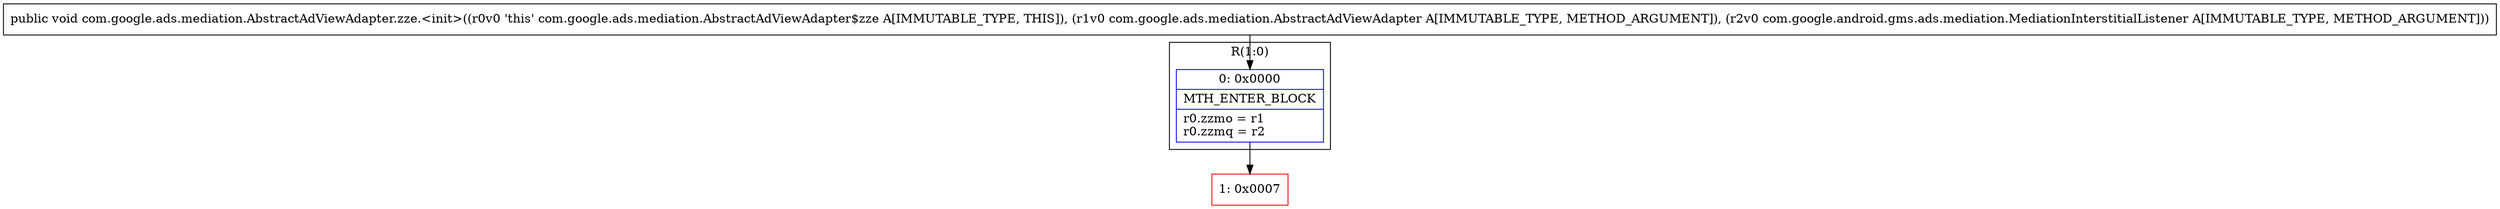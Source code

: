 digraph "CFG forcom.google.ads.mediation.AbstractAdViewAdapter.zze.\<init\>(Lcom\/google\/ads\/mediation\/AbstractAdViewAdapter;Lcom\/google\/android\/gms\/ads\/mediation\/MediationInterstitialListener;)V" {
subgraph cluster_Region_186192753 {
label = "R(1:0)";
node [shape=record,color=blue];
Node_0 [shape=record,label="{0\:\ 0x0000|MTH_ENTER_BLOCK\l|r0.zzmo = r1\lr0.zzmq = r2\l}"];
}
Node_1 [shape=record,color=red,label="{1\:\ 0x0007}"];
MethodNode[shape=record,label="{public void com.google.ads.mediation.AbstractAdViewAdapter.zze.\<init\>((r0v0 'this' com.google.ads.mediation.AbstractAdViewAdapter$zze A[IMMUTABLE_TYPE, THIS]), (r1v0 com.google.ads.mediation.AbstractAdViewAdapter A[IMMUTABLE_TYPE, METHOD_ARGUMENT]), (r2v0 com.google.android.gms.ads.mediation.MediationInterstitialListener A[IMMUTABLE_TYPE, METHOD_ARGUMENT])) }"];
MethodNode -> Node_0;
Node_0 -> Node_1;
}

